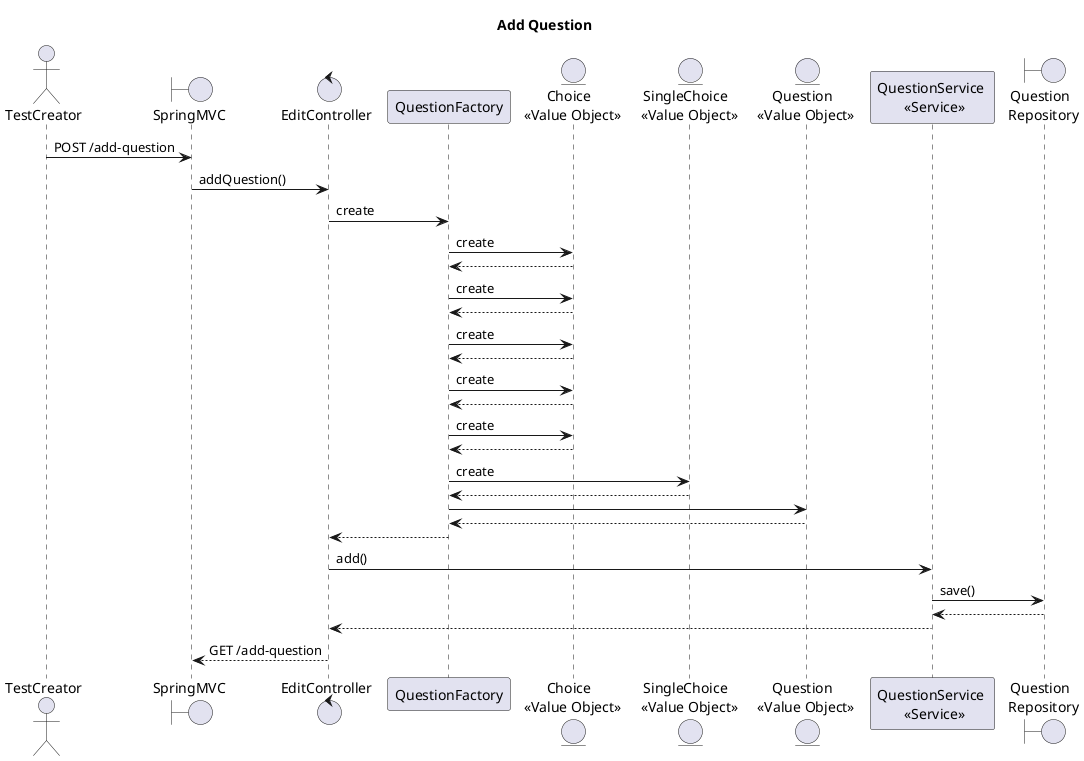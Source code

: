 @startuml
title Add Question

actor       TestCreator as creator
boundary    SpringMVC   as mvc
control     EditController  as ctrl
participant QuestionFactory as factory
entity "Choice \n <<Value Object>>" as choice
entity "SingleChoice \n <<Value Object>>" as singleChoice
entity "Question \n <<Value Object>>" as question
participant "QuestionService \n <<Service>>" as service
boundary "Question \n Repository" as repo

creator -> mvc : POST /add-question
mvc -> ctrl : addQuestion()
ctrl -> factory : create
factory -> choice : create
choice --> factory
factory -> choice : create
choice --> factory
factory -> choice : create
choice --> factory
factory -> choice : create
choice --> factory
factory -> choice : create
choice --> factory
factory -> singleChoice : create
factory <-- singleChoice
factory -> question
factory <-- question
ctrl <-- factory
ctrl -> service : add()
service -> repo : save()
service <-- repo
ctrl <-- service
mvc <-- ctrl : GET /add-question
@enduml